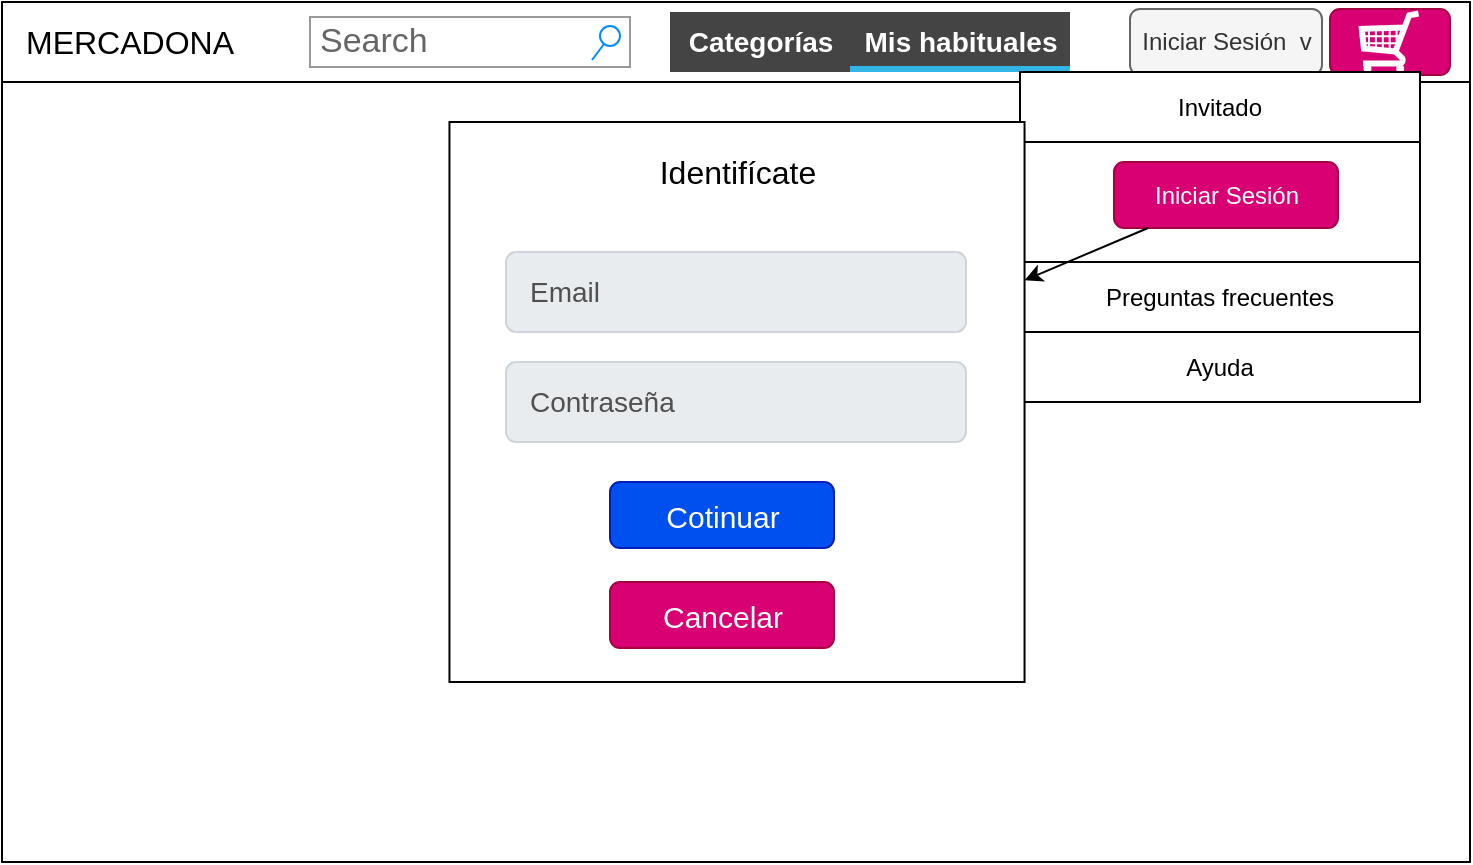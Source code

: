<mxfile>
    <diagram id="B_ucP97DQck_iEXcnHVt" name="Page-1">
        <mxGraphModel dx="691" dy="609" grid="1" gridSize="10" guides="1" tooltips="1" connect="1" arrows="1" fold="1" page="1" pageScale="1" pageWidth="827" pageHeight="1169" math="0" shadow="0">
            <root>
                <mxCell id="0"/>
                <mxCell id="1" parent="0"/>
                <mxCell id="4" value="" style="rounded=0;whiteSpace=wrap;html=1;" parent="1" vertex="1">
                    <mxGeometry x="46" y="40" width="734" height="430" as="geometry"/>
                </mxCell>
                <mxCell id="5" value="" style="rounded=0;whiteSpace=wrap;html=1;" parent="1" vertex="1">
                    <mxGeometry x="46" y="40" width="734" height="40" as="geometry"/>
                </mxCell>
                <mxCell id="6" value="Search" style="strokeWidth=1;shadow=0;dashed=0;align=center;html=1;shape=mxgraph.mockup.forms.searchBox;strokeColor=#999999;mainText=;strokeColor2=#008cff;fontColor=#666666;fontSize=17;align=left;spacingLeft=3;" parent="1" vertex="1">
                    <mxGeometry x="200" y="47.5" width="160" height="25" as="geometry"/>
                </mxCell>
                <mxCell id="7" value="MERCADONA" style="text;html=1;strokeColor=none;fillColor=none;align=center;verticalAlign=middle;whiteSpace=wrap;rounded=0;fontSize=16;" parent="1" vertex="1">
                    <mxGeometry x="80" y="45" width="60" height="30" as="geometry"/>
                </mxCell>
                <mxCell id="8" value="" style="strokeWidth=1;html=1;shadow=0;dashed=0;shape=mxgraph.android.rrect;rSize=0;fillColor=#444444;strokeColor=none;fontSize=16;" parent="1" vertex="1">
                    <mxGeometry x="380" y="45" width="200" height="30" as="geometry"/>
                </mxCell>
                <mxCell id="9" value="Categorías" style="strokeWidth=1;html=1;shadow=0;dashed=0;shape=mxgraph.android.anchor;fontStyle=1;fontColor=#ffffff;fontSize=14;" parent="8" vertex="1">
                    <mxGeometry x="20.438" width="49.75" height="30" as="geometry"/>
                </mxCell>
                <mxCell id="10" value="Mis habituales" style="strokeWidth=1;html=1;shadow=0;dashed=0;shape=mxgraph.android.rrect;rSize=0;fontStyle=1;fillColor=none;strokeColor=none;fontColor=#ffffff;fontSize=14;" parent="8" vertex="1">
                    <mxGeometry x="90" width="110" height="30" as="geometry"/>
                </mxCell>
                <mxCell id="11" value="" style="strokeWidth=1;html=1;shadow=0;dashed=0;shape=mxgraph.android.rrect;rSize=0;fillColor=#33b5e5;strokeColor=none;fontSize=16;" parent="10" vertex="1">
                    <mxGeometry y="27" width="110.0" height="3" as="geometry"/>
                </mxCell>
                <mxCell id="15" value="Iniciar Sesión&amp;nbsp; v" style="rounded=1;fillColor=#f5f5f5;strokeColor=#666666;html=1;fontColor=#333333;align=center;verticalAlign=middle;fontStyle=0;fontSize=12;sketch=0;" parent="1" vertex="1">
                    <mxGeometry x="610" y="43.5" width="96" height="33" as="geometry"/>
                </mxCell>
                <mxCell id="16" value="" style="rounded=1;fillColor=#d80073;strokeColor=#A50040;html=1;fontColor=#ffffff;align=center;verticalAlign=middle;fontStyle=0;fontSize=12;sketch=0;" vertex="1" parent="1">
                    <mxGeometry x="710" y="43.5" width="60" height="33" as="geometry"/>
                </mxCell>
                <mxCell id="17" value="" style="verticalLabelPosition=bottom;shadow=0;dashed=0;align=center;html=1;verticalAlign=top;strokeWidth=1;shape=mxgraph.mockup.misc.shoppingCart;strokeColor=#FFFFFF;fillColor=none;" vertex="1" parent="1">
                    <mxGeometry x="725" y="45" width="30" height="30" as="geometry"/>
                </mxCell>
                <mxCell id="18" value="" style="rounded=0;whiteSpace=wrap;html=1;" vertex="1" parent="1">
                    <mxGeometry x="555" y="76.5" width="200" height="163.5" as="geometry"/>
                </mxCell>
                <mxCell id="19" value="Invitado" style="rounded=0;whiteSpace=wrap;html=1;" vertex="1" parent="1">
                    <mxGeometry x="555" y="75" width="200" height="35" as="geometry"/>
                </mxCell>
                <mxCell id="20" value="Iniciar Sesión" style="rounded=1;fillColor=#d80073;strokeColor=#A50040;html=1;fontColor=#ffffff;align=center;verticalAlign=middle;fontStyle=0;fontSize=12;sketch=0;" vertex="1" parent="1">
                    <mxGeometry x="602" y="120" width="112" height="33" as="geometry"/>
                </mxCell>
                <mxCell id="21" value="Preguntas frecuentes" style="rounded=0;whiteSpace=wrap;html=1;" vertex="1" parent="1">
                    <mxGeometry x="555" y="170" width="200" height="35" as="geometry"/>
                </mxCell>
                <mxCell id="22" value="Ayuda" style="rounded=0;whiteSpace=wrap;html=1;" vertex="1" parent="1">
                    <mxGeometry x="555" y="205" width="200" height="35" as="geometry"/>
                </mxCell>
                <mxCell id="23" value="" style="rounded=0;whiteSpace=wrap;html=1;" vertex="1" parent="1">
                    <mxGeometry x="269.73" y="100" width="287.54" height="280" as="geometry"/>
                </mxCell>
                <mxCell id="25" style="edgeStyle=none;html=1;" edge="1" parent="1" target="23">
                    <mxGeometry relative="1" as="geometry">
                        <mxPoint x="415.06" y="100" as="sourcePoint"/>
                    </mxGeometry>
                </mxCell>
                <mxCell id="26" value="Identifícate" style="text;html=1;strokeColor=none;fillColor=none;align=center;verticalAlign=middle;whiteSpace=wrap;rounded=0;fontSize=16;" vertex="1" parent="1">
                    <mxGeometry x="384" y="110" width="60" height="30" as="geometry"/>
                </mxCell>
                <mxCell id="28" value="Email" style="html=1;shadow=0;dashed=0;shape=mxgraph.bootstrap.rrect;rSize=5;strokeColor=#CED4DA;strokeWidth=1;fillColor=#E9ECEF;fontColor=#505050;whiteSpace=wrap;align=left;verticalAlign=middle;spacingLeft=10;fontSize=14;" vertex="1" parent="1">
                    <mxGeometry x="298" y="165" width="230" height="40" as="geometry"/>
                </mxCell>
                <mxCell id="29" value="Contraseña" style="html=1;shadow=0;dashed=0;shape=mxgraph.bootstrap.rrect;rSize=5;strokeColor=#CED4DA;strokeWidth=1;fillColor=#E9ECEF;fontColor=#505050;whiteSpace=wrap;align=left;verticalAlign=middle;spacingLeft=10;fontSize=14;" vertex="1" parent="1">
                    <mxGeometry x="298" y="220" width="230" height="40" as="geometry"/>
                </mxCell>
                <mxCell id="30" value="Cancelar" style="rounded=1;fillColor=#d80073;strokeColor=#A50040;html=1;fontColor=#ffffff;align=center;verticalAlign=middle;fontStyle=0;fontSize=15;sketch=0;" vertex="1" parent="1">
                    <mxGeometry x="350" y="330" width="112" height="33" as="geometry"/>
                </mxCell>
                <mxCell id="31" value="Cotinuar" style="rounded=1;fillColor=#0050ef;strokeColor=#001DBC;html=1;fontColor=#ffffff;align=center;verticalAlign=middle;fontStyle=0;fontSize=15;sketch=0;" vertex="1" parent="1">
                    <mxGeometry x="350" y="280" width="112" height="33" as="geometry"/>
                </mxCell>
                <mxCell id="33" style="edgeStyle=none;html=1;fontSize=15;" edge="1" parent="1" source="20" target="23">
                    <mxGeometry relative="1" as="geometry"/>
                </mxCell>
            </root>
        </mxGraphModel>
    </diagram>
</mxfile>